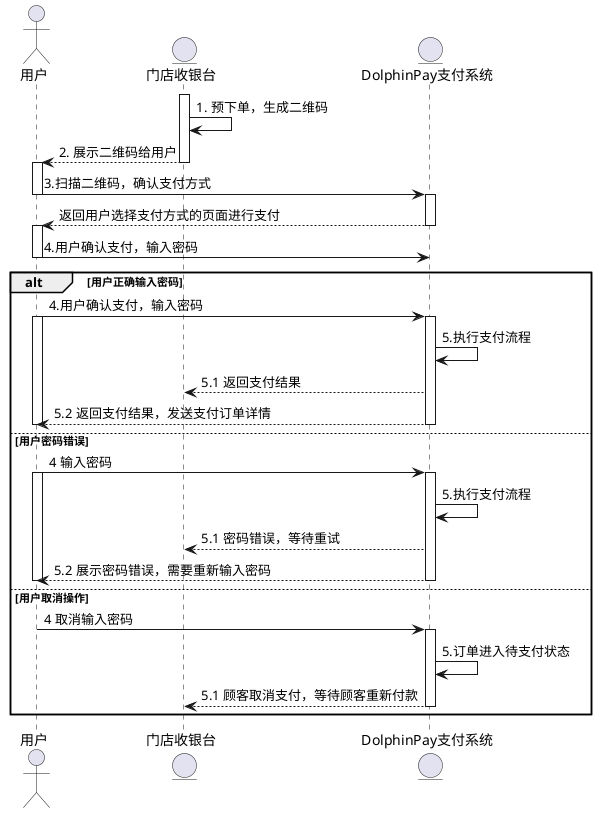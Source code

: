 @startuml
actor       用户          as USER
entity      门店收银台       as CHECKOUT
entity      DolphinPay支付系统       as PAY

activate CHECKOUT
CHECKOUT -> CHECKOUT: 1. 预下单，生成二维码
CHECKOUT --> USER: 2. 展示二维码给用户
deactivate CHECKOUT
activate USER
USER -> PAY: 3.扫描二维码，确认支付方式
deactivate USER
activate PAY
PAY --> USER: 返回用户选择支付方式的页面进行支付
deactivate PAY
activate USER
USER -> PAY: 4.用户确认支付，输入密码
deactivate USER
alt 用户正确输入密码
    USER -> PAY: 4.用户确认支付，输入密码
    activate USER
    activate PAY
    PAY -> PAY: 5.执行支付流程
    PAY --> CHECKOUT: 5.1 返回支付结果
    PAY --> USER: 5.2 返回支付结果，发送支付订单详情
    deactivate PAY
    deactivate USER
else 用户密码错误
    USER -> PAY: 4 输入密码
    activate USER
    activate PAY
    PAY -> PAY: 5.执行支付流程
    PAY --> CHECKOUT: 5.1 密码错误，等待重试
    PAY --> USER: 5.2 展示密码错误，需要重新输入密码
    deactivate PAY
    deactivate USER
else 用户取消操作
    USER -> PAY: 4 取消输入密码
    activate PAY
    PAY -> PAY: 5.订单进入待支付状态
    PAY --> CHECKOUT: 5.1 顾客取消支付，等待顾客重新付款
    deactivate PAY
end
@enduml
